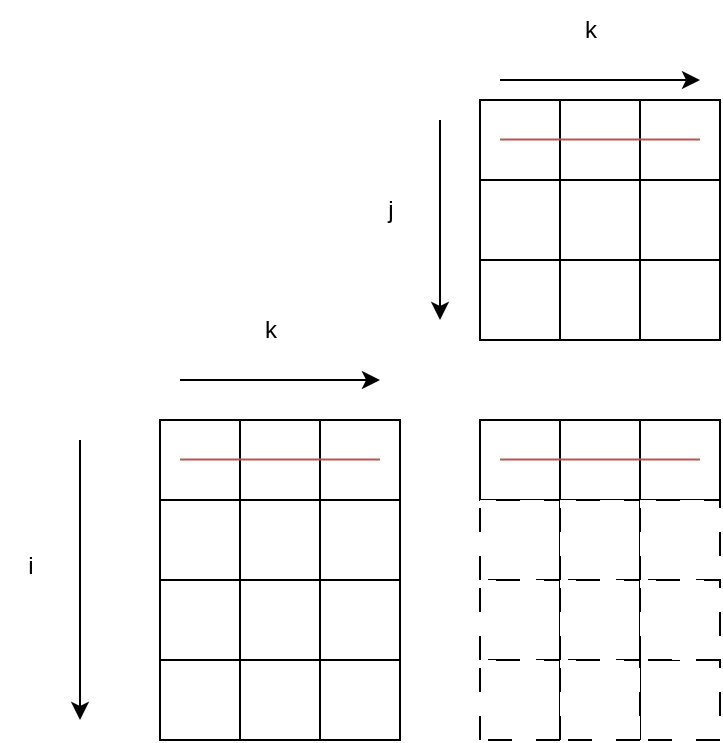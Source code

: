 <mxfile version="21.6.8" type="device">
  <diagram name="Seite-1" id="LmcvWImrs5uPe_n25892">
    <mxGraphModel dx="779" dy="1623" grid="1" gridSize="10" guides="1" tooltips="1" connect="1" arrows="1" fold="1" page="1" pageScale="1" pageWidth="827" pageHeight="1169" math="0" shadow="0">
      <root>
        <mxCell id="0" />
        <mxCell id="1" parent="0" />
        <mxCell id="fK3oxpIVK3-_zWHMPe-f-1" value="" style="whiteSpace=wrap;html=1;aspect=fixed;direction=west;rotation=90;" parent="1" vertex="1">
          <mxGeometry x="120" y="120" width="40" height="40" as="geometry" />
        </mxCell>
        <mxCell id="fK3oxpIVK3-_zWHMPe-f-4" value="" style="whiteSpace=wrap;html=1;aspect=fixed;direction=west;rotation=90;" parent="1" vertex="1">
          <mxGeometry x="120" y="160" width="40" height="40" as="geometry" />
        </mxCell>
        <mxCell id="fK3oxpIVK3-_zWHMPe-f-5" value="" style="whiteSpace=wrap;html=1;aspect=fixed;direction=west;rotation=90;" parent="1" vertex="1">
          <mxGeometry x="120" y="200" width="40" height="40" as="geometry" />
        </mxCell>
        <mxCell id="fK3oxpIVK3-_zWHMPe-f-6" value="" style="whiteSpace=wrap;html=1;aspect=fixed;direction=west;rotation=90;" parent="1" vertex="1">
          <mxGeometry x="200" y="240" width="40" height="40" as="geometry" />
        </mxCell>
        <mxCell id="fK3oxpIVK3-_zWHMPe-f-7" value="" style="whiteSpace=wrap;html=1;aspect=fixed;direction=west;rotation=90;" parent="1" vertex="1">
          <mxGeometry x="160" y="120" width="40" height="40" as="geometry" />
        </mxCell>
        <mxCell id="fK3oxpIVK3-_zWHMPe-f-8" value="" style="whiteSpace=wrap;html=1;aspect=fixed;direction=west;rotation=90;" parent="1" vertex="1">
          <mxGeometry x="160" y="160" width="40" height="40" as="geometry" />
        </mxCell>
        <mxCell id="fK3oxpIVK3-_zWHMPe-f-9" value="" style="whiteSpace=wrap;html=1;aspect=fixed;direction=west;rotation=90;" parent="1" vertex="1">
          <mxGeometry x="160" y="200" width="40" height="40" as="geometry" />
        </mxCell>
        <mxCell id="fK3oxpIVK3-_zWHMPe-f-10" value="" style="whiteSpace=wrap;html=1;aspect=fixed;direction=west;rotation=90;" parent="1" vertex="1">
          <mxGeometry x="120" y="240" width="40" height="40" as="geometry" />
        </mxCell>
        <mxCell id="fK3oxpIVK3-_zWHMPe-f-11" value="" style="whiteSpace=wrap;html=1;aspect=fixed;direction=west;rotation=90;" parent="1" vertex="1">
          <mxGeometry x="200" y="120" width="40" height="40" as="geometry" />
        </mxCell>
        <mxCell id="fK3oxpIVK3-_zWHMPe-f-12" value="" style="whiteSpace=wrap;html=1;aspect=fixed;direction=west;rotation=90;" parent="1" vertex="1">
          <mxGeometry x="200" y="160" width="40" height="40" as="geometry" />
        </mxCell>
        <mxCell id="fK3oxpIVK3-_zWHMPe-f-13" value="" style="whiteSpace=wrap;html=1;aspect=fixed;direction=west;rotation=90;" parent="1" vertex="1">
          <mxGeometry x="200" y="200" width="40" height="40" as="geometry" />
        </mxCell>
        <mxCell id="fK3oxpIVK3-_zWHMPe-f-14" value="" style="whiteSpace=wrap;html=1;aspect=fixed;direction=west;rotation=90;" parent="1" vertex="1">
          <mxGeometry x="160" y="240" width="40" height="40" as="geometry" />
        </mxCell>
        <mxCell id="XsmSPPfpp2uaWmYMKq4W-1" value="" style="whiteSpace=wrap;html=1;aspect=fixed;direction=west;rotation=90;" vertex="1" parent="1">
          <mxGeometry x="280" y="-40" width="40" height="40" as="geometry" />
        </mxCell>
        <mxCell id="XsmSPPfpp2uaWmYMKq4W-2" value="" style="whiteSpace=wrap;html=1;aspect=fixed;direction=west;rotation=90;" vertex="1" parent="1">
          <mxGeometry x="280" width="40" height="40" as="geometry" />
        </mxCell>
        <mxCell id="XsmSPPfpp2uaWmYMKq4W-3" value="" style="whiteSpace=wrap;html=1;aspect=fixed;direction=west;rotation=90;" vertex="1" parent="1">
          <mxGeometry x="280" y="40" width="40" height="40" as="geometry" />
        </mxCell>
        <mxCell id="XsmSPPfpp2uaWmYMKq4W-5" value="" style="whiteSpace=wrap;html=1;aspect=fixed;direction=west;rotation=90;" vertex="1" parent="1">
          <mxGeometry x="320" y="-40" width="40" height="40" as="geometry" />
        </mxCell>
        <mxCell id="XsmSPPfpp2uaWmYMKq4W-6" value="" style="whiteSpace=wrap;html=1;aspect=fixed;direction=west;rotation=90;" vertex="1" parent="1">
          <mxGeometry x="320" width="40" height="40" as="geometry" />
        </mxCell>
        <mxCell id="XsmSPPfpp2uaWmYMKq4W-7" value="" style="whiteSpace=wrap;html=1;aspect=fixed;direction=west;rotation=90;" vertex="1" parent="1">
          <mxGeometry x="320" y="40" width="40" height="40" as="geometry" />
        </mxCell>
        <mxCell id="XsmSPPfpp2uaWmYMKq4W-9" value="" style="whiteSpace=wrap;html=1;aspect=fixed;direction=west;rotation=90;" vertex="1" parent="1">
          <mxGeometry x="360" y="-40" width="40" height="40" as="geometry" />
        </mxCell>
        <mxCell id="XsmSPPfpp2uaWmYMKq4W-10" value="" style="whiteSpace=wrap;html=1;aspect=fixed;direction=west;rotation=90;" vertex="1" parent="1">
          <mxGeometry x="360" width="40" height="40" as="geometry" />
        </mxCell>
        <mxCell id="XsmSPPfpp2uaWmYMKq4W-11" value="" style="whiteSpace=wrap;html=1;aspect=fixed;direction=west;rotation=90;" vertex="1" parent="1">
          <mxGeometry x="360" y="40" width="40" height="40" as="geometry" />
        </mxCell>
        <mxCell id="XsmSPPfpp2uaWmYMKq4W-14" value="" style="endArrow=classic;html=1;rounded=0;" edge="1" parent="1">
          <mxGeometry width="50" height="50" relative="1" as="geometry">
            <mxPoint x="80" y="130" as="sourcePoint" />
            <mxPoint x="80" y="270" as="targetPoint" />
          </mxGeometry>
        </mxCell>
        <mxCell id="XsmSPPfpp2uaWmYMKq4W-15" value="" style="endArrow=none;html=1;rounded=0;fillColor=#f8cecc;strokeColor=#b85450;" edge="1" parent="1">
          <mxGeometry width="50" height="50" relative="1" as="geometry">
            <mxPoint x="130" y="139.71" as="sourcePoint" />
            <mxPoint x="230" y="139.71" as="targetPoint" />
          </mxGeometry>
        </mxCell>
        <mxCell id="XsmSPPfpp2uaWmYMKq4W-16" value="" style="endArrow=none;html=1;rounded=0;fillColor=#f8cecc;strokeColor=#b85450;" edge="1" parent="1">
          <mxGeometry width="50" height="50" relative="1" as="geometry">
            <mxPoint x="290" y="-20.29" as="sourcePoint" />
            <mxPoint x="390" y="-20.29" as="targetPoint" />
          </mxGeometry>
        </mxCell>
        <mxCell id="XsmSPPfpp2uaWmYMKq4W-18" value="" style="whiteSpace=wrap;html=1;aspect=fixed;direction=west;rotation=90;" vertex="1" parent="1">
          <mxGeometry x="280" y="120" width="40" height="40" as="geometry" />
        </mxCell>
        <mxCell id="XsmSPPfpp2uaWmYMKq4W-22" value="" style="whiteSpace=wrap;html=1;aspect=fixed;direction=west;rotation=90;" vertex="1" parent="1">
          <mxGeometry x="320" y="120" width="40" height="40" as="geometry" />
        </mxCell>
        <mxCell id="XsmSPPfpp2uaWmYMKq4W-26" value="" style="whiteSpace=wrap;html=1;aspect=fixed;direction=west;rotation=90;" vertex="1" parent="1">
          <mxGeometry x="360" y="120" width="40" height="40" as="geometry" />
        </mxCell>
        <mxCell id="XsmSPPfpp2uaWmYMKq4W-30" value="" style="endArrow=none;html=1;rounded=0;fillColor=#f8cecc;strokeColor=#b85450;" edge="1" parent="1">
          <mxGeometry width="50" height="50" relative="1" as="geometry">
            <mxPoint x="290" y="139.71" as="sourcePoint" />
            <mxPoint x="390" y="139.71" as="targetPoint" />
          </mxGeometry>
        </mxCell>
        <mxCell id="XsmSPPfpp2uaWmYMKq4W-31" value="i" style="text;html=1;align=center;verticalAlign=middle;resizable=0;points=[];autosize=1;strokeColor=none;fillColor=none;" vertex="1" parent="1">
          <mxGeometry x="40" y="178" width="30" height="30" as="geometry" />
        </mxCell>
        <mxCell id="XsmSPPfpp2uaWmYMKq4W-32" value="" style="endArrow=classic;html=1;rounded=0;" edge="1" parent="1">
          <mxGeometry width="50" height="50" relative="1" as="geometry">
            <mxPoint x="260" y="-30" as="sourcePoint" />
            <mxPoint x="260" y="70" as="targetPoint" />
          </mxGeometry>
        </mxCell>
        <mxCell id="XsmSPPfpp2uaWmYMKq4W-33" value="j" style="text;html=1;align=center;verticalAlign=middle;resizable=0;points=[];autosize=1;strokeColor=none;fillColor=none;" vertex="1" parent="1">
          <mxGeometry x="220" width="30" height="30" as="geometry" />
        </mxCell>
        <mxCell id="XsmSPPfpp2uaWmYMKq4W-34" value="" style="endArrow=classic;html=1;rounded=0;" edge="1" parent="1">
          <mxGeometry width="50" height="50" relative="1" as="geometry">
            <mxPoint x="130" y="100" as="sourcePoint" />
            <mxPoint x="230" y="100" as="targetPoint" />
          </mxGeometry>
        </mxCell>
        <mxCell id="XsmSPPfpp2uaWmYMKq4W-35" value="k" style="text;html=1;align=center;verticalAlign=middle;resizable=0;points=[];autosize=1;strokeColor=none;fillColor=none;" vertex="1" parent="1">
          <mxGeometry x="160" y="60" width="30" height="30" as="geometry" />
        </mxCell>
        <mxCell id="XsmSPPfpp2uaWmYMKq4W-36" value="" style="endArrow=classic;html=1;rounded=0;" edge="1" parent="1">
          <mxGeometry width="50" height="50" relative="1" as="geometry">
            <mxPoint x="290" y="-50" as="sourcePoint" />
            <mxPoint x="390" y="-50" as="targetPoint" />
          </mxGeometry>
        </mxCell>
        <mxCell id="XsmSPPfpp2uaWmYMKq4W-37" value="k" style="text;html=1;align=center;verticalAlign=middle;resizable=0;points=[];autosize=1;strokeColor=none;fillColor=none;" vertex="1" parent="1">
          <mxGeometry x="320" y="-90" width="30" height="30" as="geometry" />
        </mxCell>
        <mxCell id="XsmSPPfpp2uaWmYMKq4W-38" value="" style="whiteSpace=wrap;html=1;aspect=fixed;direction=west;rotation=90;dashed=1;dashPattern=12 12;" vertex="1" parent="1">
          <mxGeometry x="280" y="160" width="40" height="40" as="geometry" />
        </mxCell>
        <mxCell id="XsmSPPfpp2uaWmYMKq4W-39" value="" style="whiteSpace=wrap;html=1;aspect=fixed;direction=west;rotation=90;dashed=1;dashPattern=12 12;" vertex="1" parent="1">
          <mxGeometry x="280" y="200" width="40" height="40" as="geometry" />
        </mxCell>
        <mxCell id="XsmSPPfpp2uaWmYMKq4W-40" value="" style="whiteSpace=wrap;html=1;aspect=fixed;direction=west;rotation=90;dashed=1;dashPattern=12 12;" vertex="1" parent="1">
          <mxGeometry x="360" y="240" width="40" height="40" as="geometry" />
        </mxCell>
        <mxCell id="XsmSPPfpp2uaWmYMKq4W-41" value="" style="whiteSpace=wrap;html=1;aspect=fixed;direction=west;rotation=90;dashed=1;dashPattern=12 12;" vertex="1" parent="1">
          <mxGeometry x="320" y="160" width="40" height="40" as="geometry" />
        </mxCell>
        <mxCell id="XsmSPPfpp2uaWmYMKq4W-42" value="" style="whiteSpace=wrap;html=1;aspect=fixed;direction=west;rotation=90;dashed=1;dashPattern=12 12;" vertex="1" parent="1">
          <mxGeometry x="320" y="200" width="40" height="40" as="geometry" />
        </mxCell>
        <mxCell id="XsmSPPfpp2uaWmYMKq4W-43" value="" style="whiteSpace=wrap;html=1;aspect=fixed;direction=west;rotation=90;dashed=1;dashPattern=12 12;" vertex="1" parent="1">
          <mxGeometry x="280" y="240" width="40" height="40" as="geometry" />
        </mxCell>
        <mxCell id="XsmSPPfpp2uaWmYMKq4W-44" value="" style="whiteSpace=wrap;html=1;aspect=fixed;direction=west;rotation=90;dashed=1;dashPattern=12 12;" vertex="1" parent="1">
          <mxGeometry x="360" y="160" width="40" height="40" as="geometry" />
        </mxCell>
        <mxCell id="XsmSPPfpp2uaWmYMKq4W-45" value="" style="whiteSpace=wrap;html=1;aspect=fixed;direction=west;rotation=90;dashed=1;dashPattern=12 12;" vertex="1" parent="1">
          <mxGeometry x="360" y="200" width="40" height="40" as="geometry" />
        </mxCell>
        <mxCell id="XsmSPPfpp2uaWmYMKq4W-46" value="" style="whiteSpace=wrap;html=1;aspect=fixed;direction=west;rotation=90;dashed=1;dashPattern=12 12;" vertex="1" parent="1">
          <mxGeometry x="320" y="240" width="40" height="40" as="geometry" />
        </mxCell>
      </root>
    </mxGraphModel>
  </diagram>
</mxfile>
